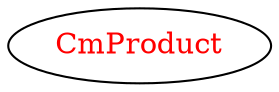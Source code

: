 digraph dependencyGraph {
 concentrate=true;
 ranksep="2.0";
 rankdir="LR"; 
 splines="ortho";
"CmProduct" [fontcolor="red"];
}
